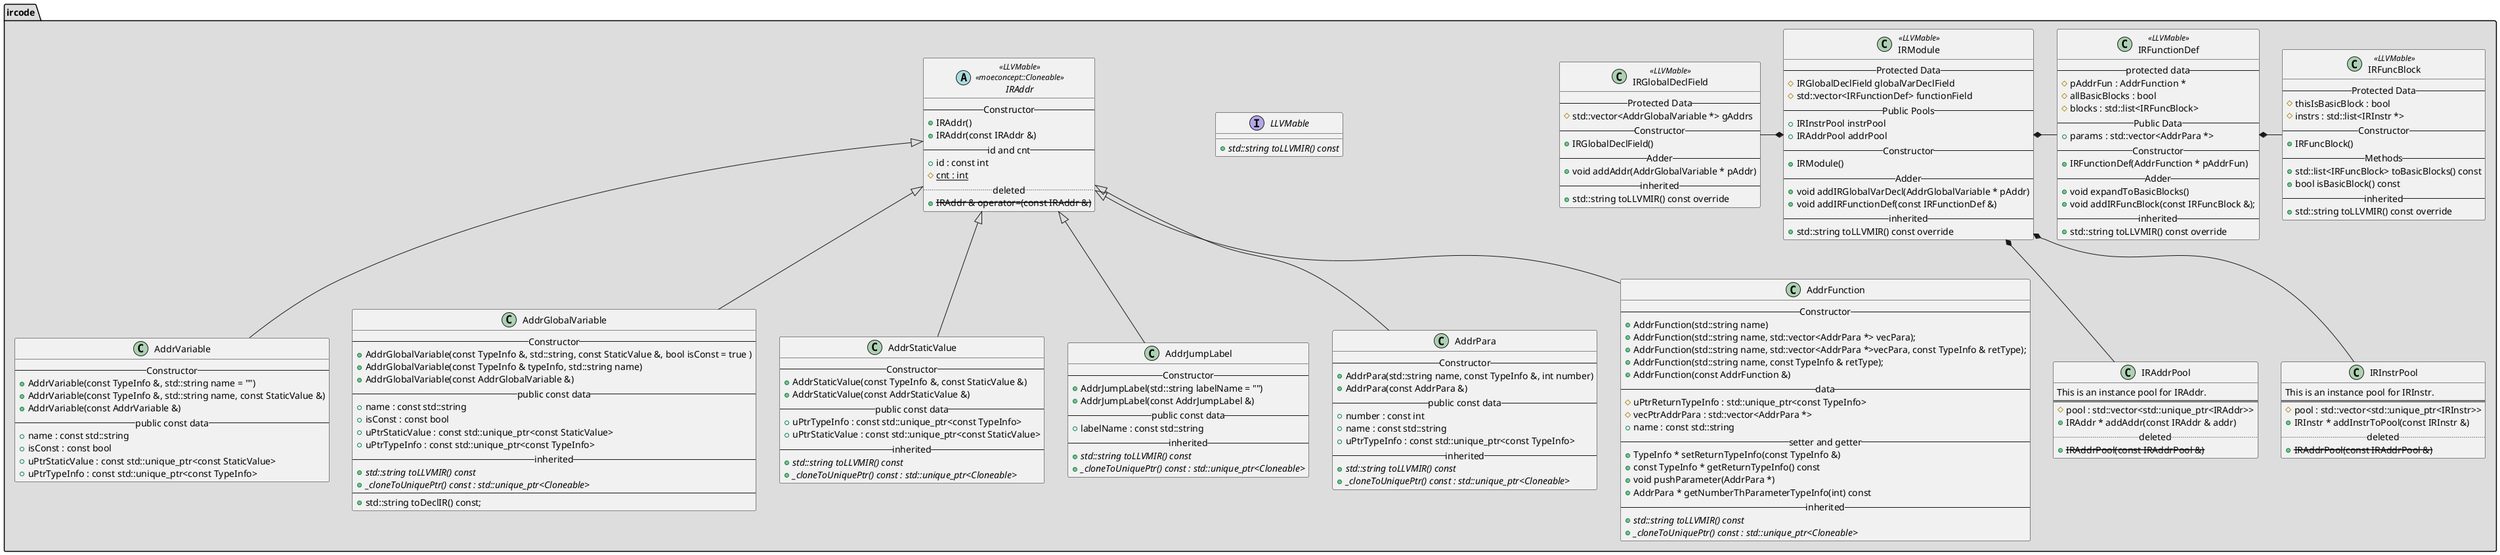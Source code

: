 @startuml
namespace ircode #DDDDDD {

interface LLVMable{
    +{abstract}std::string toLLVMIR() const
}

abstract class IRAddr <<LLVMable>> <<moeconcept::Cloneable>>{
	-- Constructor --
    +IRAddr()
	+IRAddr(const IRAddr &)
	-- id and cnt --
    +id : const int
    #{static}cnt : int
	.. deleted ..
	+<s>IRAddr & operator=(const IRAddr &)
}

class AddrVariable{
	-- Constructor --
	+AddrVariable(const TypeInfo &, std::string name = "")
	+AddrVariable(const TypeInfo &, std::string name, const StaticValue &)
	+AddrVariable(const AddrVariable &)
	-- public const data --
	+name : const std::string
	+isConst : const bool
	+uPtrStaticValue : const std::unique_ptr<const StaticValue>
	+uPtrTypeInfo : const std::unique_ptr<const TypeInfo>
}
class AddrGlobalVariable {
	-- Constructor --
	+AddrGlobalVariable(const TypeInfo &, std::string, const StaticValue &, bool isConst = true )
	+AddrGlobalVariable(const TypeInfo & typeInfo, std::string name)
	+AddrGlobalVariable(const AddrGlobalVariable &)
	-- public const data --
	+name : const std::string
	+isConst : const bool
	+uPtrStaticValue : const std::unique_ptr<const StaticValue>
	+uPtrTypeInfo : const std::unique_ptr<const TypeInfo>
	-- inherited --
	+{abstract}std::string toLLVMIR() const
	+{abstract}_cloneToUniquePtr() const : std::unique_ptr<Cloneable>
	----
	+std::string toDeclIR() const;
}

class AddrStaticValue {
	-- Constructor --
	+AddrStaticValue(const TypeInfo &, const StaticValue &)
	+AddrStaticValue(const AddrStaticValue &)
	-- public const data --
	+uPtrTypeInfo : const std::unique_ptr<const TypeInfo>
	+uPtrStaticValue : const std::unique_ptr<const StaticValue>
	-- inherited --
	+{abstract}std::string toLLVMIR() const
	+{abstract}_cloneToUniquePtr() const : std::unique_ptr<Cloneable>
}
class AddrJumpLabel {
	-- Constructor --
	+AddrJumpLabel(std::string labelName = "")
	+AddrJumpLabel(const AddrJumpLabel &)
	-- public const data --
	+labelName : const std::string
	-- inherited --
	+{abstract}std::string toLLVMIR() const
	+{abstract}_cloneToUniquePtr() const : std::unique_ptr<Cloneable>
}

class AddrPara {
	-- Constructor --
	+AddrPara(std::string name, const TypeInfo &, int number)
	+AddrPara(const AddrPara &)
	-- public const data --
	+number : const int
	+name : const std::string
	+uPtrTypeInfo : const std::unique_ptr<const TypeInfo>
	-- inherited --
	+{abstract}std::string toLLVMIR() const
	+{abstract}_cloneToUniquePtr() const : std::unique_ptr<Cloneable>
}

class AddrFunction {
	-- Constructor --
	+AddrFunction(std::string name)
	+AddrFunction(std::string name, std::vector<AddrPara *> vecPara);
	+AddrFunction(std::string name, std::vector<AddrPara *>vecPara, const TypeInfo & retType);
	+AddrFunction(std::string name, const TypeInfo & retType);
	+AddrFunction(const AddrFunction &)
	-- data --
	#uPtrReturnTypeInfo : std::unique_ptr<const TypeInfo>
	#vecPtrAddrPara : std::vector<AddrPara *>
	+name : const std::string
	-- setter and getter --
	+TypeInfo * setReturnTypeInfo(const TypeInfo &)
	+const TypeInfo * getReturnTypeInfo() const
	+void pushParameter(AddrPara *)
	+AddrPara * getNumberThParameterTypeInfo(int) const
	-- inherited --
	+{abstract}std::string toLLVMIR() const
	+{abstract}_cloneToUniquePtr() const : std::unique_ptr<Cloneable>
}

IRAddr <|-- AddrVariable
IRAddr <|-- AddrGlobalVariable
IRAddr <|-- AddrStaticValue
IRAddr <|-- AddrJumpLabel
IRAddr <|-- AddrPara
IRAddr <|-- AddrFunction

class IRAddrPool{
    This is an instance pool for IRAddr.
    ====
    #pool : std::vector<std::unique_ptr<IRAddr>>
	+IRAddr * addAddr(const IRAddr & addr)
    .. deleted ..
	+<s>IRAddrPool(const IRAddrPool &)
}

class IRInstrPool{
    This is an instance pool for IRInstr.
    ====
    #pool : std::vector<std::unique_ptr<IRInstr>>
	+IRInstr * addInstrToPool(const IRInstr &)
    .. deleted ..
	+<s>IRAddrPool(const IRAddrPool &)
}

class IRGlobalDeclField <<LLVMable>> {
	-- Protected Data --
	#std::vector<AddrGlobalVariable *> gAddrs
	-- Constructor --
	+IRGlobalDeclField()
	-- Adder --
	+void addAddr(AddrGlobalVariable * pAddr)
	-- inherited --
	+std::string toLLVMIR() const override
}
class IRFuncBlock <<LLVMable>>{
	-- Protected Data --
	#thisIsBasicBlock : bool
	#instrs : std::list<IRInstr *>
	-- Constructor --
	+IRFuncBlock()
	-- Methods --
	+std::list<IRFuncBlock> toBasicBlocks() const
	+bool isBasicBlock() const
	-- inherited --
	+std::string toLLVMIR() const override
}

class IRFunctionDef <<LLVMable>>{
	-- protected data --
	#pAddrFun : AddrFunction *
	#allBasicBlocks : bool
	#blocks : std::list<IRFuncBlock>
	-- Public Data --
	+params : std::vector<AddrPara *>
	-- Constructor --
	+IRFunctionDef(AddrFunction * pAddrFun)
	-- Adder --
	+void expandToBasicBlocks()
	+void addIRFuncBlock(const IRFuncBlock &);
	-- inherited --
	+std::string toLLVMIR() const override
}

class IRModule <<LLVMable>> {
	-- Protected Data --
	#IRGlobalDeclField globalVarDeclField
	#std::vector<IRFunctionDef> functionField
	-- Public Pools --
	+IRInstrPool instrPool
	+IRAddrPool addrPool
	-- Constructor --
	+IRModule()
	-- Adder --
	+void addIRGlobalVarDecl(AddrGlobalVariable * pAddr)
	+void addIRFunctionDef(const IRFunctionDef &)
	-- inherited --
	+std::string toLLVMIR() const override
}

IRModule *-- IRAddrPool
IRModule *-- IRInstrPool
IRModule *-left- IRGlobalDeclField
IRModule *-right- IRFunctionDef
IRFunctionDef *-right- IRFuncBlock
}

@enduml